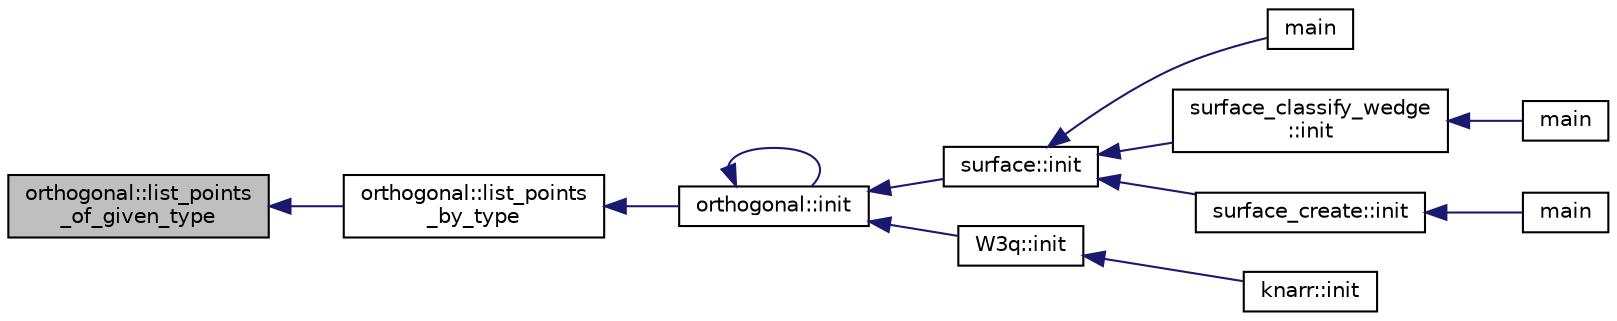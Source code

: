 digraph "orthogonal::list_points_of_given_type"
{
  edge [fontname="Helvetica",fontsize="10",labelfontname="Helvetica",labelfontsize="10"];
  node [fontname="Helvetica",fontsize="10",shape=record];
  rankdir="LR";
  Node11729 [label="orthogonal::list_points\l_of_given_type",height=0.2,width=0.4,color="black", fillcolor="grey75", style="filled", fontcolor="black"];
  Node11729 -> Node11730 [dir="back",color="midnightblue",fontsize="10",style="solid",fontname="Helvetica"];
  Node11730 [label="orthogonal::list_points\l_by_type",height=0.2,width=0.4,color="black", fillcolor="white", style="filled",URL="$d7/daa/classorthogonal.html#a078981d509c626c1cdad322ab94c697c"];
  Node11730 -> Node11731 [dir="back",color="midnightblue",fontsize="10",style="solid",fontname="Helvetica"];
  Node11731 [label="orthogonal::init",height=0.2,width=0.4,color="black", fillcolor="white", style="filled",URL="$d7/daa/classorthogonal.html#a8bd53ba30f34ac50889503f0f3ef6deb"];
  Node11731 -> Node11731 [dir="back",color="midnightblue",fontsize="10",style="solid",fontname="Helvetica"];
  Node11731 -> Node11732 [dir="back",color="midnightblue",fontsize="10",style="solid",fontname="Helvetica"];
  Node11732 [label="surface::init",height=0.2,width=0.4,color="black", fillcolor="white", style="filled",URL="$d5/d88/classsurface.html#a90570b0ca6ab02988159f2c40cb27308"];
  Node11732 -> Node11733 [dir="back",color="midnightblue",fontsize="10",style="solid",fontname="Helvetica"];
  Node11733 [label="main",height=0.2,width=0.4,color="black", fillcolor="white", style="filled",URL="$d6/dc3/arc__lifting__main_8_c.html#a217dbf8b442f20279ea00b898af96f52"];
  Node11732 -> Node11734 [dir="back",color="midnightblue",fontsize="10",style="solid",fontname="Helvetica"];
  Node11734 [label="surface_classify_wedge\l::init",height=0.2,width=0.4,color="black", fillcolor="white", style="filled",URL="$d7/d5c/classsurface__classify__wedge.html#a43302106663b307aa8274a5112a7010a"];
  Node11734 -> Node11735 [dir="back",color="midnightblue",fontsize="10",style="solid",fontname="Helvetica"];
  Node11735 [label="main",height=0.2,width=0.4,color="black", fillcolor="white", style="filled",URL="$df/df8/surface__classify_8_c.html#a217dbf8b442f20279ea00b898af96f52"];
  Node11732 -> Node11736 [dir="back",color="midnightblue",fontsize="10",style="solid",fontname="Helvetica"];
  Node11736 [label="surface_create::init",height=0.2,width=0.4,color="black", fillcolor="white", style="filled",URL="$de/da4/classsurface__create.html#ab0db5c12825f778e3caf8aa4da02eb06"];
  Node11736 -> Node11737 [dir="back",color="midnightblue",fontsize="10",style="solid",fontname="Helvetica"];
  Node11737 [label="main",height=0.2,width=0.4,color="black", fillcolor="white", style="filled",URL="$d2/dfa/create__surface__main_8_c.html#a217dbf8b442f20279ea00b898af96f52"];
  Node11731 -> Node11738 [dir="back",color="midnightblue",fontsize="10",style="solid",fontname="Helvetica"];
  Node11738 [label="W3q::init",height=0.2,width=0.4,color="black", fillcolor="white", style="filled",URL="$de/d2c/class_w3q.html#a215fe070895a4915537fcb1bfba4f777"];
  Node11738 -> Node11739 [dir="back",color="midnightblue",fontsize="10",style="solid",fontname="Helvetica"];
  Node11739 [label="knarr::init",height=0.2,width=0.4,color="black", fillcolor="white", style="filled",URL="$d7/de5/classknarr.html#a1e25f28aeec8f316cc0ce81eb89e670e"];
}
